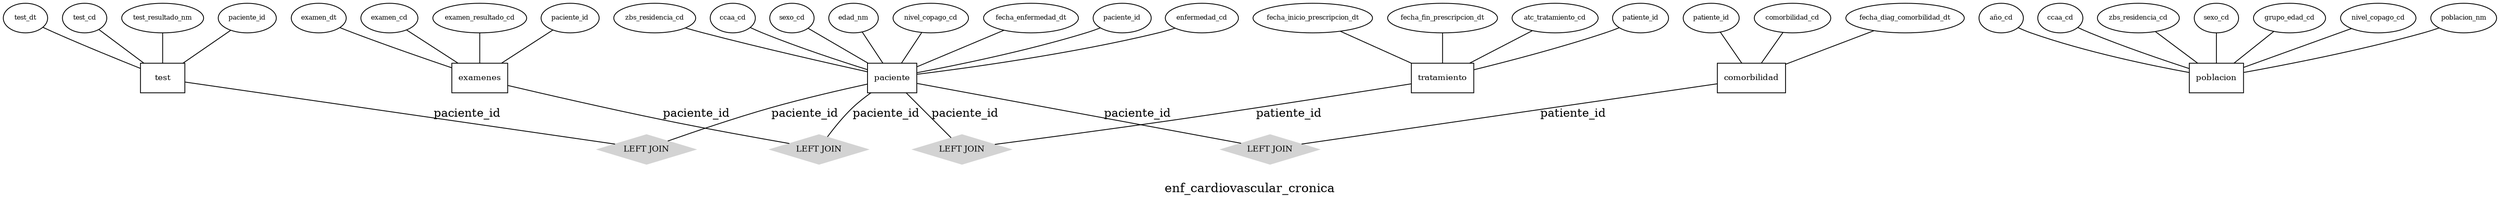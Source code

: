 graph ER {
	node [shape=box]
	paciente [fontsize="10pt"]
	node [shape=ellipse]
	paciente_paciente_id [label=paciente_id fontsize="8pt"]
	paciente_paciente_id -- paciente [len=1.5]
	paciente_enfermedad_cd [label=enfermedad_cd fontsize="8pt"]
	paciente_enfermedad_cd -- paciente [len=1.5]
	paciente_zbs_residencia_cd [label=zbs_residencia_cd fontsize="8pt"]
	paciente_zbs_residencia_cd -- paciente [len=2.1]
	paciente_ccaa_cd [label=ccaa_cd fontsize="8pt"]
	paciente_ccaa_cd -- paciente [len=1.5]
	paciente_sexo_cd [label=sexo_cd fontsize="8pt"]
	paciente_sexo_cd -- paciente [len=1.5]
	paciente_edad_nm [label=edad_nm fontsize="8pt"]
	paciente_edad_nm -- paciente [len=1.5]
	paciente_nivel_copago_cd [label=nivel_copago_cd fontsize="8pt"]
	paciente_nivel_copago_cd -- paciente [len=1.5]
	paciente_fecha_enfermedad_dt [label=fecha_enfermedad_dt fontsize="8pt"]
	paciente_fecha_enfermedad_dt -- paciente [len=2.1]
	node [shape=box]
	poblacion [fontsize="10pt"]
	node [shape=ellipse]
	"poblacion_año_cd" [label="año_cd" fontsize="8pt"]
	"poblacion_año_cd" -- poblacion [len=1.5]
	poblacion_ccaa_cd [label=ccaa_cd fontsize="8pt"]
	poblacion_ccaa_cd -- poblacion [len=1.5]
	poblacion_zbs_residencia_cd [label=zbs_residencia_cd fontsize="8pt"]
	poblacion_zbs_residencia_cd -- poblacion [len=2.1]
	poblacion_sexo_cd [label=sexo_cd fontsize="8pt"]
	poblacion_sexo_cd -- poblacion [len=1.5]
	poblacion_grupo_edad_cd [label=grupo_edad_cd fontsize="8pt"]
	poblacion_grupo_edad_cd -- poblacion [len=1.5]
	poblacion_nivel_copago_cd [label=nivel_copago_cd fontsize="8pt"]
	poblacion_nivel_copago_cd -- poblacion [len=1.5]
	poblacion_poblacion_nm [label=poblacion_nm fontsize="8pt"]
	poblacion_poblacion_nm -- poblacion [len=1.5]
	node [shape=box]
	test [fontsize="10pt"]
	node [shape=ellipse]
	test_paciente_id [label=paciente_id fontsize="8pt"]
	test_paciente_id -- test [len=1.5]
	test_test_dt [label=test_dt fontsize="8pt"]
	test_test_dt -- test [len=1.5]
	test_test_cd [label=test_cd fontsize="8pt"]
	test_test_cd -- test [len=1.5]
	test_test_resultado_nm [label=test_resultado_nm fontsize="8pt"]
	test_test_resultado_nm -- test [len=2.1]
	node [shape=box]
	examenes [fontsize="10pt"]
	node [shape=ellipse]
	examenes_paciente_id [label=paciente_id fontsize="8pt"]
	examenes_paciente_id -- examenes [len=1.5]
	examenes_examen_dt [label=examen_dt fontsize="8pt"]
	examenes_examen_dt -- examenes [len=1.5]
	examenes_examen_cd [label=examen_cd fontsize="8pt"]
	examenes_examen_cd -- examenes [len=1.5]
	examenes_examen_resultado_cd [label=examen_resultado_cd fontsize="8pt"]
	examenes_examen_resultado_cd -- examenes [len=2.1]
	node [shape=box]
	tratamiento [fontsize="10pt"]
	node [shape=ellipse]
	tratamiento_patiente_id [label=patiente_id fontsize="8pt"]
	tratamiento_patiente_id -- tratamiento [len=1.5]
	tratamiento_fecha_inicio_prescripcion_dt [label=fecha_inicio_prescripcion_dt fontsize="8pt"]
	tratamiento_fecha_inicio_prescripcion_dt -- tratamiento [len=2.1]
	tratamiento_fecha_fin_prescripcion_dt [label=fecha_fin_prescripcion_dt fontsize="8pt"]
	tratamiento_fecha_fin_prescripcion_dt -- tratamiento [len=2.1]
	tratamiento_atc_tratamiento_cd [label=atc_tratamiento_cd fontsize="8pt"]
	tratamiento_atc_tratamiento_cd -- tratamiento [len=2.1]
	node [shape=box]
	comorbilidad [fontsize="10pt"]
	node [shape=ellipse]
	comorbilidad_patiente_id [label=patiente_id fontsize="8pt"]
	comorbilidad_patiente_id -- comorbilidad [len=1.5]
	comorbilidad_comorbilidad_cd [label=comorbilidad_cd fontsize="8pt"]
	comorbilidad_comorbilidad_cd -- comorbilidad [len=1.5]
	comorbilidad_fecha_diag_comorbilidad_dt [label=fecha_diag_comorbilidad_dt fontsize="8pt"]
	comorbilidad_fecha_diag_comorbilidad_dt -- comorbilidad [len=2.1]
	node [shape=box]
	node [color=lightgrey shape=diamond style=filled]
	"paciente-test" [label="LEFT JOIN" fontsize=10]
	paciente -- "paciente-test" [label=paciente_id len=2.5]
	test -- "paciente-test" [label=paciente_id len=2.5]
	"paciente-examenes" [label="LEFT JOIN" fontsize=10]
	paciente -- "paciente-examenes" [label=paciente_id len=2.5]
	examenes -- "paciente-examenes" [label=paciente_id len=2.5]
	"paciente-tratamiento" [label="LEFT JOIN" fontsize=10]
	paciente -- "paciente-tratamiento" [label=paciente_id len=2.5]
	tratamiento -- "paciente-tratamiento" [label=patiente_id len=2.5]
	"paciente-comorbilidad" [label="LEFT JOIN" fontsize=10]
	paciente -- "paciente-comorbilidad" [label=paciente_id len=2.5]
	comorbilidad -- "paciente-comorbilidad" [label=patiente_id len=2.5]
	label="\nenf_cardiovascular_cronica"
	fontsize=15
}
